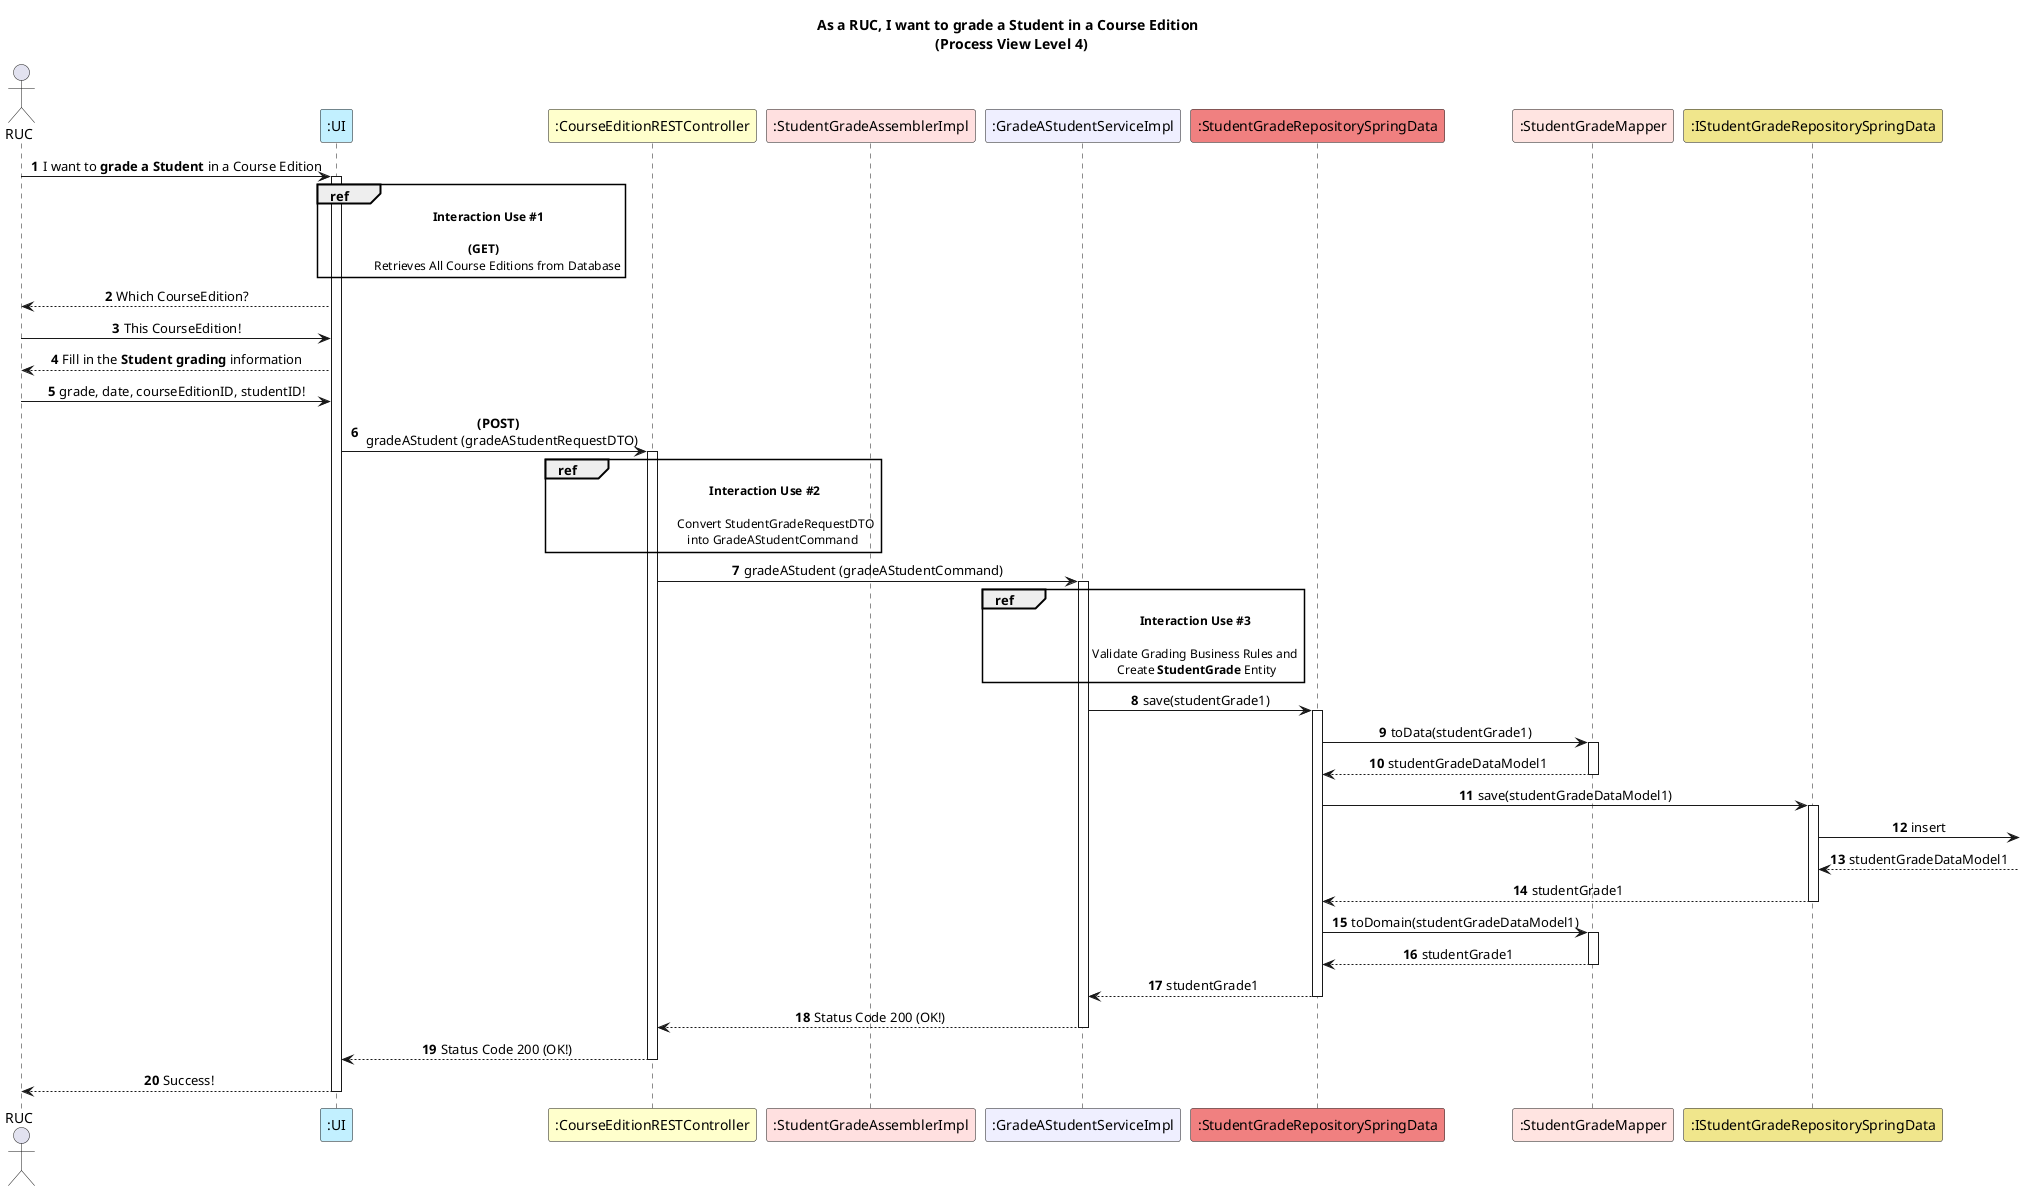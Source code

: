 @startuml

title As a RUC, I want to grade a Student in a Course Edition \n (Process View Level 4)
skinparam sequencemessagealign center
autonumber

actor RUC
participant ":UI" as ui #application
participant ":CourseEditionRESTController" as ctrlrREST #business
participant ":StudentGradeAssemblerImpl" as assembler #implementation
participant ":GradeAStudentServiceImpl" as service #motivation
participant ":StudentGradeRepositorySpringData" as sgr #lightcoral
participant ":StudentGradeMapper" as sgmp #mistyrose
participant ":IStudentGradeRepositorySpringData" as IStudentGradeRepoSpringData #khaki


RUC -> ui : I want to **grade a Student** in a Course Edition
activate ui

ref over ui : \t    **Interaction Use #1** \n \n \t **(GET)** \n \t \t Retrieves All Course Editions from Database

ui --> RUC : Which CourseEdition?
RUC -> ui : This CourseEdition!

ui --> RUC : Fill in the **Student grading** information
RUC -> ui : grade, date, courseEditionID, studentID!
ui -> ctrlrREST : **(POST)** \n gradeAStudent (gradeAStudentRequestDTO)
activate ctrlrREST

ref over ctrlrREST : \t \t \t \t  **Interaction Use #2** \n \n \t \t \t \t \t Convert StudentGradeRequestDTO \n \t \t \t \t      into GradeAStudentCommand


ctrlrREST -> service : gradeAStudent (gradeAStudentCommand)
activate service
ref over service : \t \t \t \t  **Interaction Use #3** \n \n \t \t \t          Validate Grading Business Rules and \n \t \t \t \t  Create **StudentGrade** Entity
service -> sgr : save(studentGrade1)
activate sgr
sgr -> sgmp : toData(studentGrade1)
activate sgmp
sgmp --> sgr : studentGradeDataModel1
deactivate sgmp
sgr -> IStudentGradeRepoSpringData : save(studentGradeDataModel1)
activate IStudentGradeRepoSpringData
IStudentGradeRepoSpringData ->  : insert
IStudentGradeRepoSpringData <--  : studentGradeDataModel1
IStudentGradeRepoSpringData --> sgr : studentGrade1
deactivate IStudentGradeRepoSpringData
sgr -> sgmp : toDomain(studentGradeDataModel1)
activate sgmp
sgmp --> sgr : studentGrade1
deactivate sgmp
sgr --> service -- : studentGrade1
service --> ctrlrREST -- : Status Code 200 (OK!)
ctrlrREST --> ui -- : Status Code 200 (OK!)
ui --> RUC : Success!
deactivate ui

@enduml